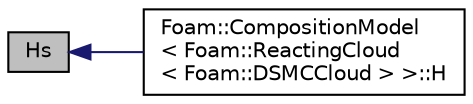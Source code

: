 digraph "Hs"
{
  bgcolor="transparent";
  edge [fontname="Helvetica",fontsize="10",labelfontname="Helvetica",labelfontsize="10"];
  node [fontname="Helvetica",fontsize="10",shape=record];
  rankdir="LR";
  Node110 [label="Hs",height=0.2,width=0.4,color="black", fillcolor="grey75", style="filled", fontcolor="black"];
  Node110 -> Node111 [dir="back",color="midnightblue",fontsize="10",style="solid",fontname="Helvetica"];
  Node111 [label="Foam::CompositionModel\l\< Foam::ReactingCloud\l\< Foam::DSMCCloud \> \>::H",height=0.2,width=0.4,color="black",URL="$a24933.html#a3456c72367dc01eafe6d13ebc9f7b24d",tooltip="Return total enthalpy for the phase phaseI. "];
}
